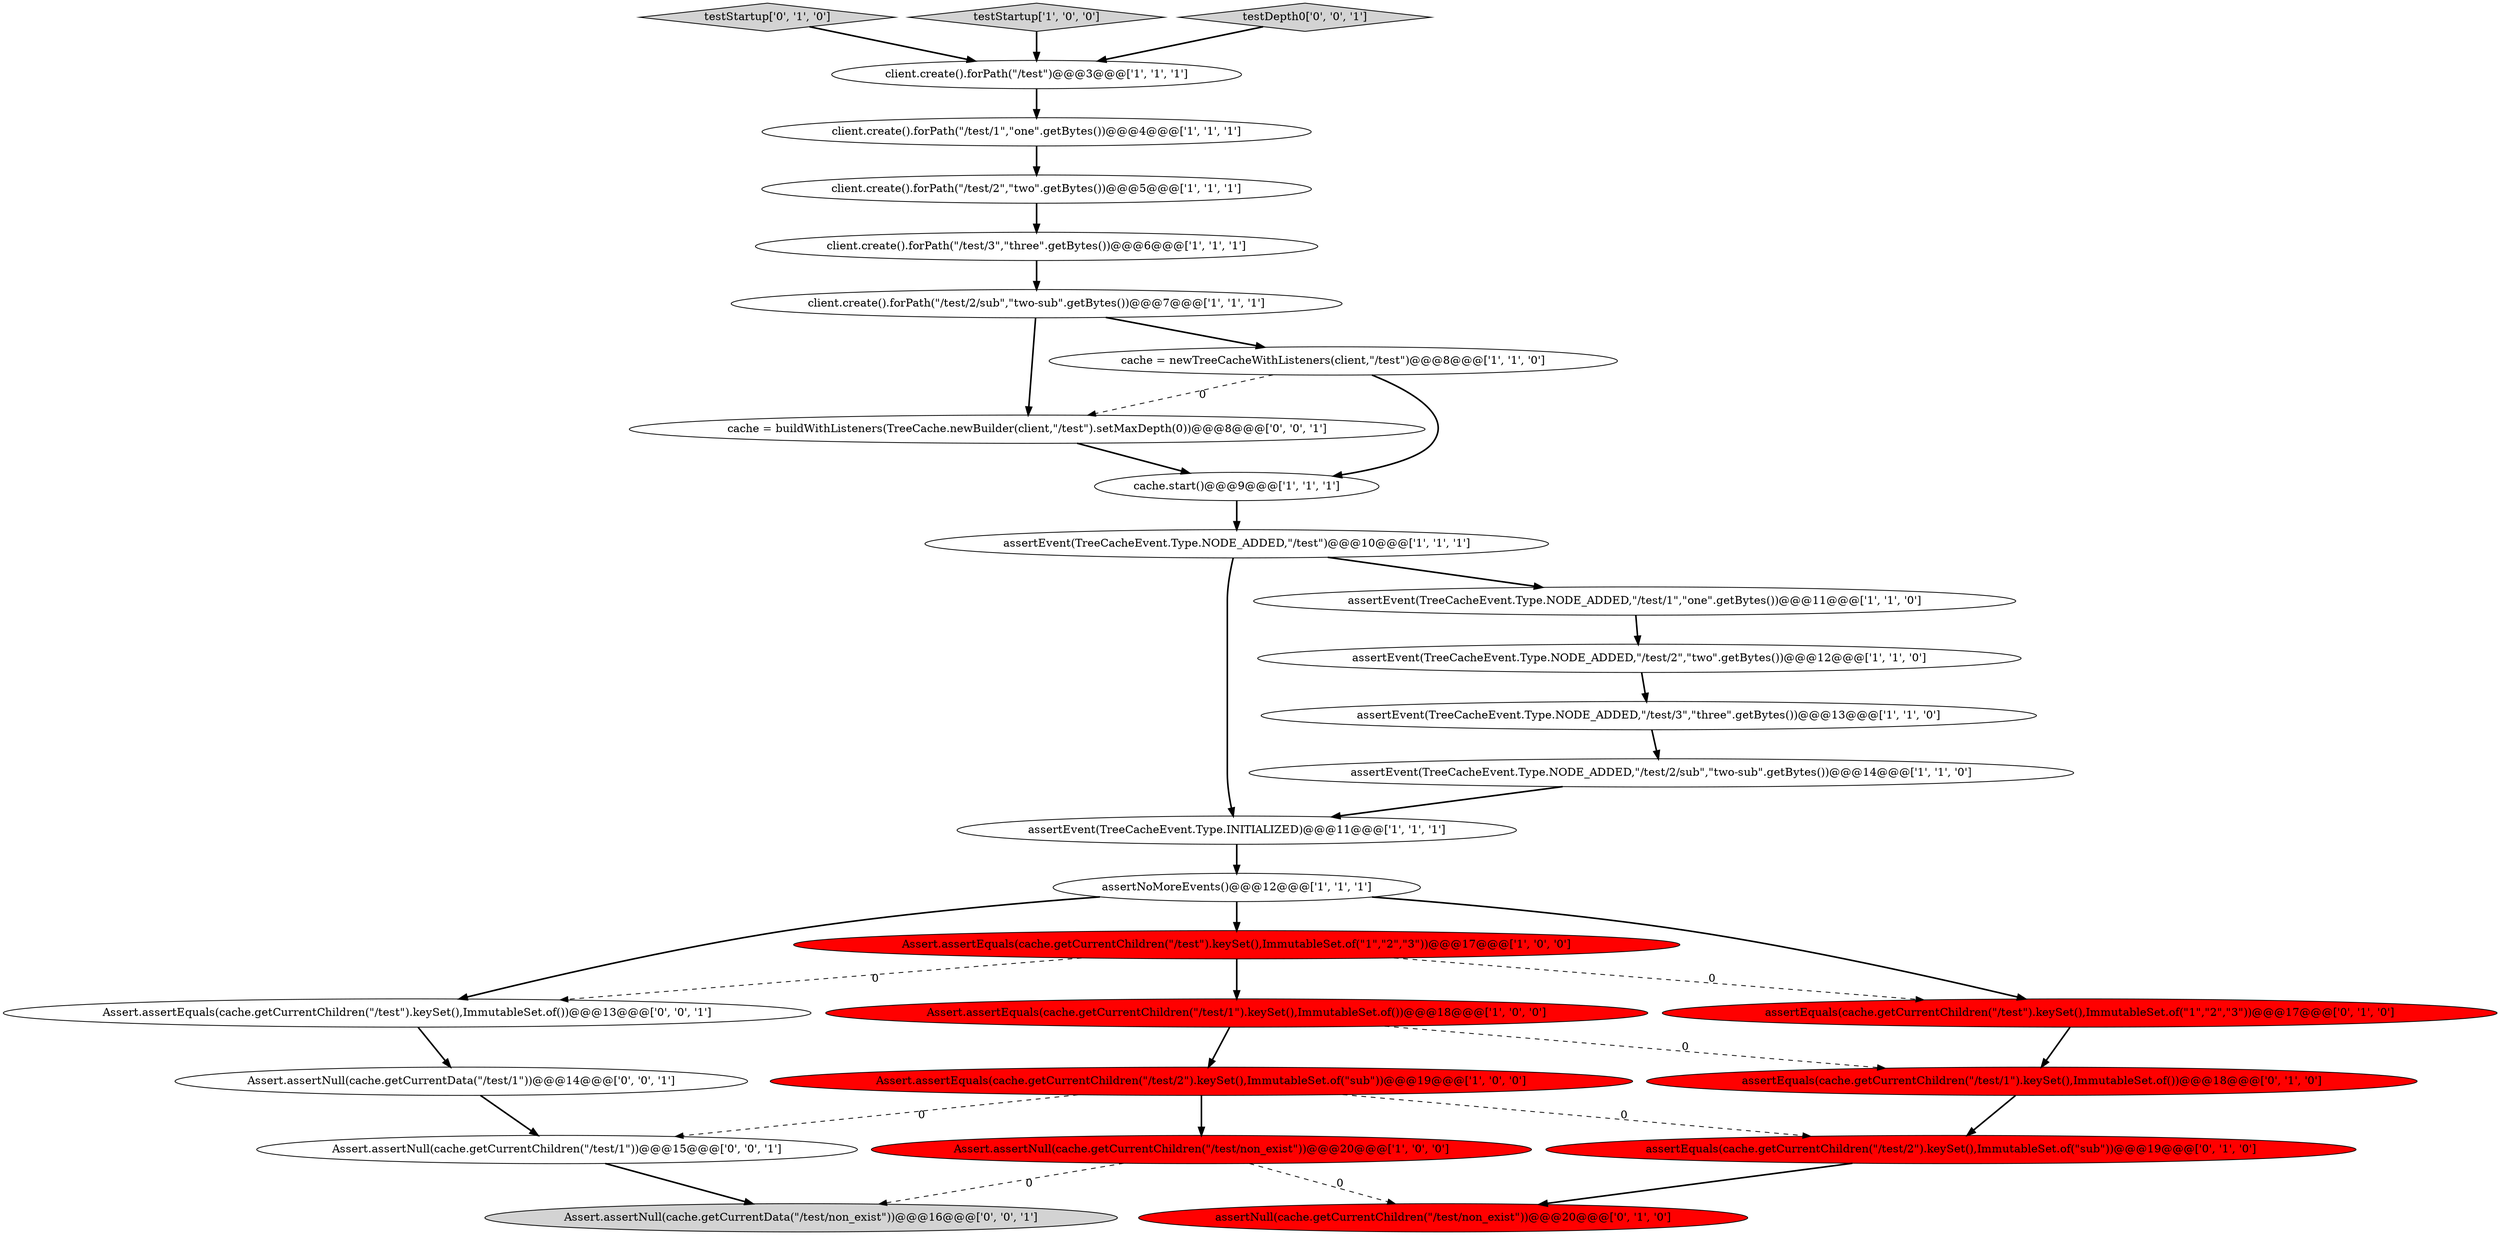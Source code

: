 digraph {
2 [style = filled, label = "assertEvent(TreeCacheEvent.Type.INITIALIZED)@@@11@@@['1', '1', '1']", fillcolor = white, shape = ellipse image = "AAA0AAABBB1BBB"];
5 [style = filled, label = "client.create().forPath(\"/test/1\",\"one\".getBytes())@@@4@@@['1', '1', '1']", fillcolor = white, shape = ellipse image = "AAA0AAABBB1BBB"];
28 [style = filled, label = "cache = buildWithListeners(TreeCache.newBuilder(client,\"/test\").setMaxDepth(0))@@@8@@@['0', '0', '1']", fillcolor = white, shape = ellipse image = "AAA0AAABBB3BBB"];
22 [style = filled, label = "testStartup['0', '1', '0']", fillcolor = lightgray, shape = diamond image = "AAA0AAABBB2BBB"];
19 [style = filled, label = "assertNull(cache.getCurrentChildren(\"/test/non_exist\"))@@@20@@@['0', '1', '0']", fillcolor = red, shape = ellipse image = "AAA1AAABBB2BBB"];
17 [style = filled, label = "testStartup['1', '0', '0']", fillcolor = lightgray, shape = diamond image = "AAA0AAABBB1BBB"];
9 [style = filled, label = "client.create().forPath(\"/test/2/sub\",\"two-sub\".getBytes())@@@7@@@['1', '1', '1']", fillcolor = white, shape = ellipse image = "AAA0AAABBB1BBB"];
6 [style = filled, label = "assertEvent(TreeCacheEvent.Type.NODE_ADDED,\"/test/1\",\"one\".getBytes())@@@11@@@['1', '1', '0']", fillcolor = white, shape = ellipse image = "AAA0AAABBB1BBB"];
29 [style = filled, label = "Assert.assertEquals(cache.getCurrentChildren(\"/test\").keySet(),ImmutableSet.of())@@@13@@@['0', '0', '1']", fillcolor = white, shape = ellipse image = "AAA0AAABBB3BBB"];
13 [style = filled, label = "assertNoMoreEvents()@@@12@@@['1', '1', '1']", fillcolor = white, shape = ellipse image = "AAA0AAABBB1BBB"];
0 [style = filled, label = "client.create().forPath(\"/test/2\",\"two\".getBytes())@@@5@@@['1', '1', '1']", fillcolor = white, shape = ellipse image = "AAA0AAABBB1BBB"];
10 [style = filled, label = "Assert.assertEquals(cache.getCurrentChildren(\"/test/1\").keySet(),ImmutableSet.of())@@@18@@@['1', '0', '0']", fillcolor = red, shape = ellipse image = "AAA1AAABBB1BBB"];
11 [style = filled, label = "assertEvent(TreeCacheEvent.Type.NODE_ADDED,\"/test/2\",\"two\".getBytes())@@@12@@@['1', '1', '0']", fillcolor = white, shape = ellipse image = "AAA0AAABBB1BBB"];
21 [style = filled, label = "assertEquals(cache.getCurrentChildren(\"/test/1\").keySet(),ImmutableSet.of())@@@18@@@['0', '1', '0']", fillcolor = red, shape = ellipse image = "AAA1AAABBB2BBB"];
7 [style = filled, label = "Assert.assertEquals(cache.getCurrentChildren(\"/test/2\").keySet(),ImmutableSet.of(\"sub\"))@@@19@@@['1', '0', '0']", fillcolor = red, shape = ellipse image = "AAA1AAABBB1BBB"];
25 [style = filled, label = "Assert.assertNull(cache.getCurrentData(\"/test/1\"))@@@14@@@['0', '0', '1']", fillcolor = white, shape = ellipse image = "AAA0AAABBB3BBB"];
3 [style = filled, label = "client.create().forPath(\"/test/3\",\"three\".getBytes())@@@6@@@['1', '1', '1']", fillcolor = white, shape = ellipse image = "AAA0AAABBB1BBB"];
24 [style = filled, label = "Assert.assertNull(cache.getCurrentChildren(\"/test/1\"))@@@15@@@['0', '0', '1']", fillcolor = white, shape = ellipse image = "AAA0AAABBB3BBB"];
12 [style = filled, label = "assertEvent(TreeCacheEvent.Type.NODE_ADDED,\"/test/3\",\"three\".getBytes())@@@13@@@['1', '1', '0']", fillcolor = white, shape = ellipse image = "AAA0AAABBB1BBB"];
23 [style = filled, label = "assertEquals(cache.getCurrentChildren(\"/test\").keySet(),ImmutableSet.of(\"1\",\"2\",\"3\"))@@@17@@@['0', '1', '0']", fillcolor = red, shape = ellipse image = "AAA1AAABBB2BBB"];
18 [style = filled, label = "cache = newTreeCacheWithListeners(client,\"/test\")@@@8@@@['1', '1', '0']", fillcolor = white, shape = ellipse image = "AAA0AAABBB1BBB"];
8 [style = filled, label = "cache.start()@@@9@@@['1', '1', '1']", fillcolor = white, shape = ellipse image = "AAA0AAABBB1BBB"];
16 [style = filled, label = "Assert.assertNull(cache.getCurrentChildren(\"/test/non_exist\"))@@@20@@@['1', '0', '0']", fillcolor = red, shape = ellipse image = "AAA1AAABBB1BBB"];
20 [style = filled, label = "assertEquals(cache.getCurrentChildren(\"/test/2\").keySet(),ImmutableSet.of(\"sub\"))@@@19@@@['0', '1', '0']", fillcolor = red, shape = ellipse image = "AAA1AAABBB2BBB"];
1 [style = filled, label = "Assert.assertEquals(cache.getCurrentChildren(\"/test\").keySet(),ImmutableSet.of(\"1\",\"2\",\"3\"))@@@17@@@['1', '0', '0']", fillcolor = red, shape = ellipse image = "AAA1AAABBB1BBB"];
4 [style = filled, label = "assertEvent(TreeCacheEvent.Type.NODE_ADDED,\"/test\")@@@10@@@['1', '1', '1']", fillcolor = white, shape = ellipse image = "AAA0AAABBB1BBB"];
26 [style = filled, label = "testDepth0['0', '0', '1']", fillcolor = lightgray, shape = diamond image = "AAA0AAABBB3BBB"];
15 [style = filled, label = "assertEvent(TreeCacheEvent.Type.NODE_ADDED,\"/test/2/sub\",\"two-sub\".getBytes())@@@14@@@['1', '1', '0']", fillcolor = white, shape = ellipse image = "AAA0AAABBB1BBB"];
14 [style = filled, label = "client.create().forPath(\"/test\")@@@3@@@['1', '1', '1']", fillcolor = white, shape = ellipse image = "AAA0AAABBB1BBB"];
27 [style = filled, label = "Assert.assertNull(cache.getCurrentData(\"/test/non_exist\"))@@@16@@@['0', '0', '1']", fillcolor = lightgray, shape = ellipse image = "AAA0AAABBB3BBB"];
0->3 [style = bold, label=""];
15->2 [style = bold, label=""];
10->21 [style = dashed, label="0"];
16->19 [style = dashed, label="0"];
4->6 [style = bold, label=""];
16->27 [style = dashed, label="0"];
12->15 [style = bold, label=""];
1->29 [style = dashed, label="0"];
26->14 [style = bold, label=""];
7->20 [style = dashed, label="0"];
29->25 [style = bold, label=""];
11->12 [style = bold, label=""];
4->2 [style = bold, label=""];
10->7 [style = bold, label=""];
13->1 [style = bold, label=""];
2->13 [style = bold, label=""];
9->28 [style = bold, label=""];
3->9 [style = bold, label=""];
25->24 [style = bold, label=""];
13->29 [style = bold, label=""];
9->18 [style = bold, label=""];
21->20 [style = bold, label=""];
5->0 [style = bold, label=""];
23->21 [style = bold, label=""];
7->24 [style = dashed, label="0"];
17->14 [style = bold, label=""];
6->11 [style = bold, label=""];
28->8 [style = bold, label=""];
7->16 [style = bold, label=""];
13->23 [style = bold, label=""];
18->28 [style = dashed, label="0"];
18->8 [style = bold, label=""];
8->4 [style = bold, label=""];
22->14 [style = bold, label=""];
20->19 [style = bold, label=""];
1->10 [style = bold, label=""];
1->23 [style = dashed, label="0"];
24->27 [style = bold, label=""];
14->5 [style = bold, label=""];
}
